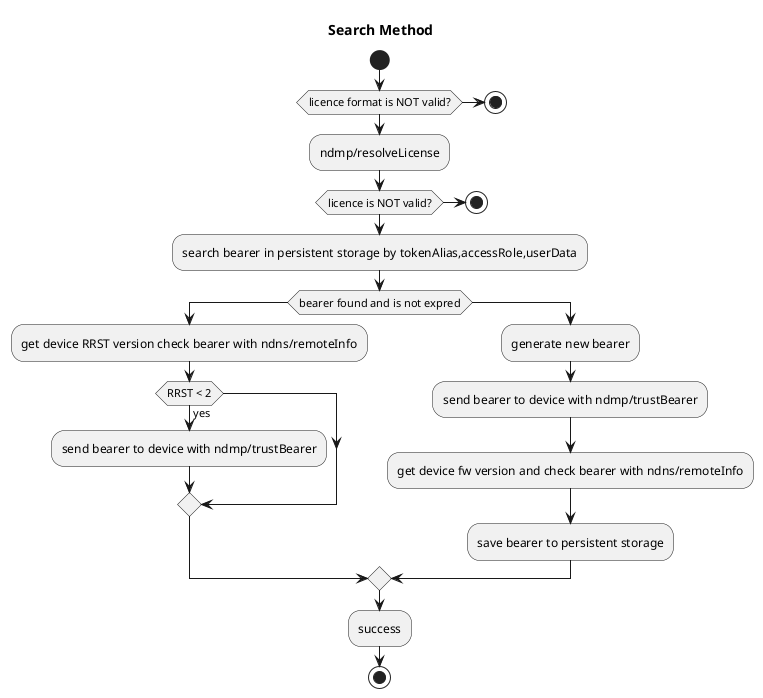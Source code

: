 @startuml Search Method
title Search Method
start

if (licence format is NOT valid?) then
	stop
endif

:ndmp/resolveLicense;

if (licence is NOT valid?) then
	stop
endif

:search bearer in persistent storage by tokenAlias,accessRole,userData;

if (bearer found and is not expred) then
	:get device RRST version check bearer with ndns/remoteInfo;
	if (RRST < 2) then (yes)
		:send bearer to device with ndmp/trustBearer;
	endif
else
	:generate new bearer;
	:send bearer to device with ndmp/trustBearer;
	:get device fw version and check bearer with ndns/remoteInfo;
	:save bearer to persistent storage;
endif

:success;

stop
@enduml